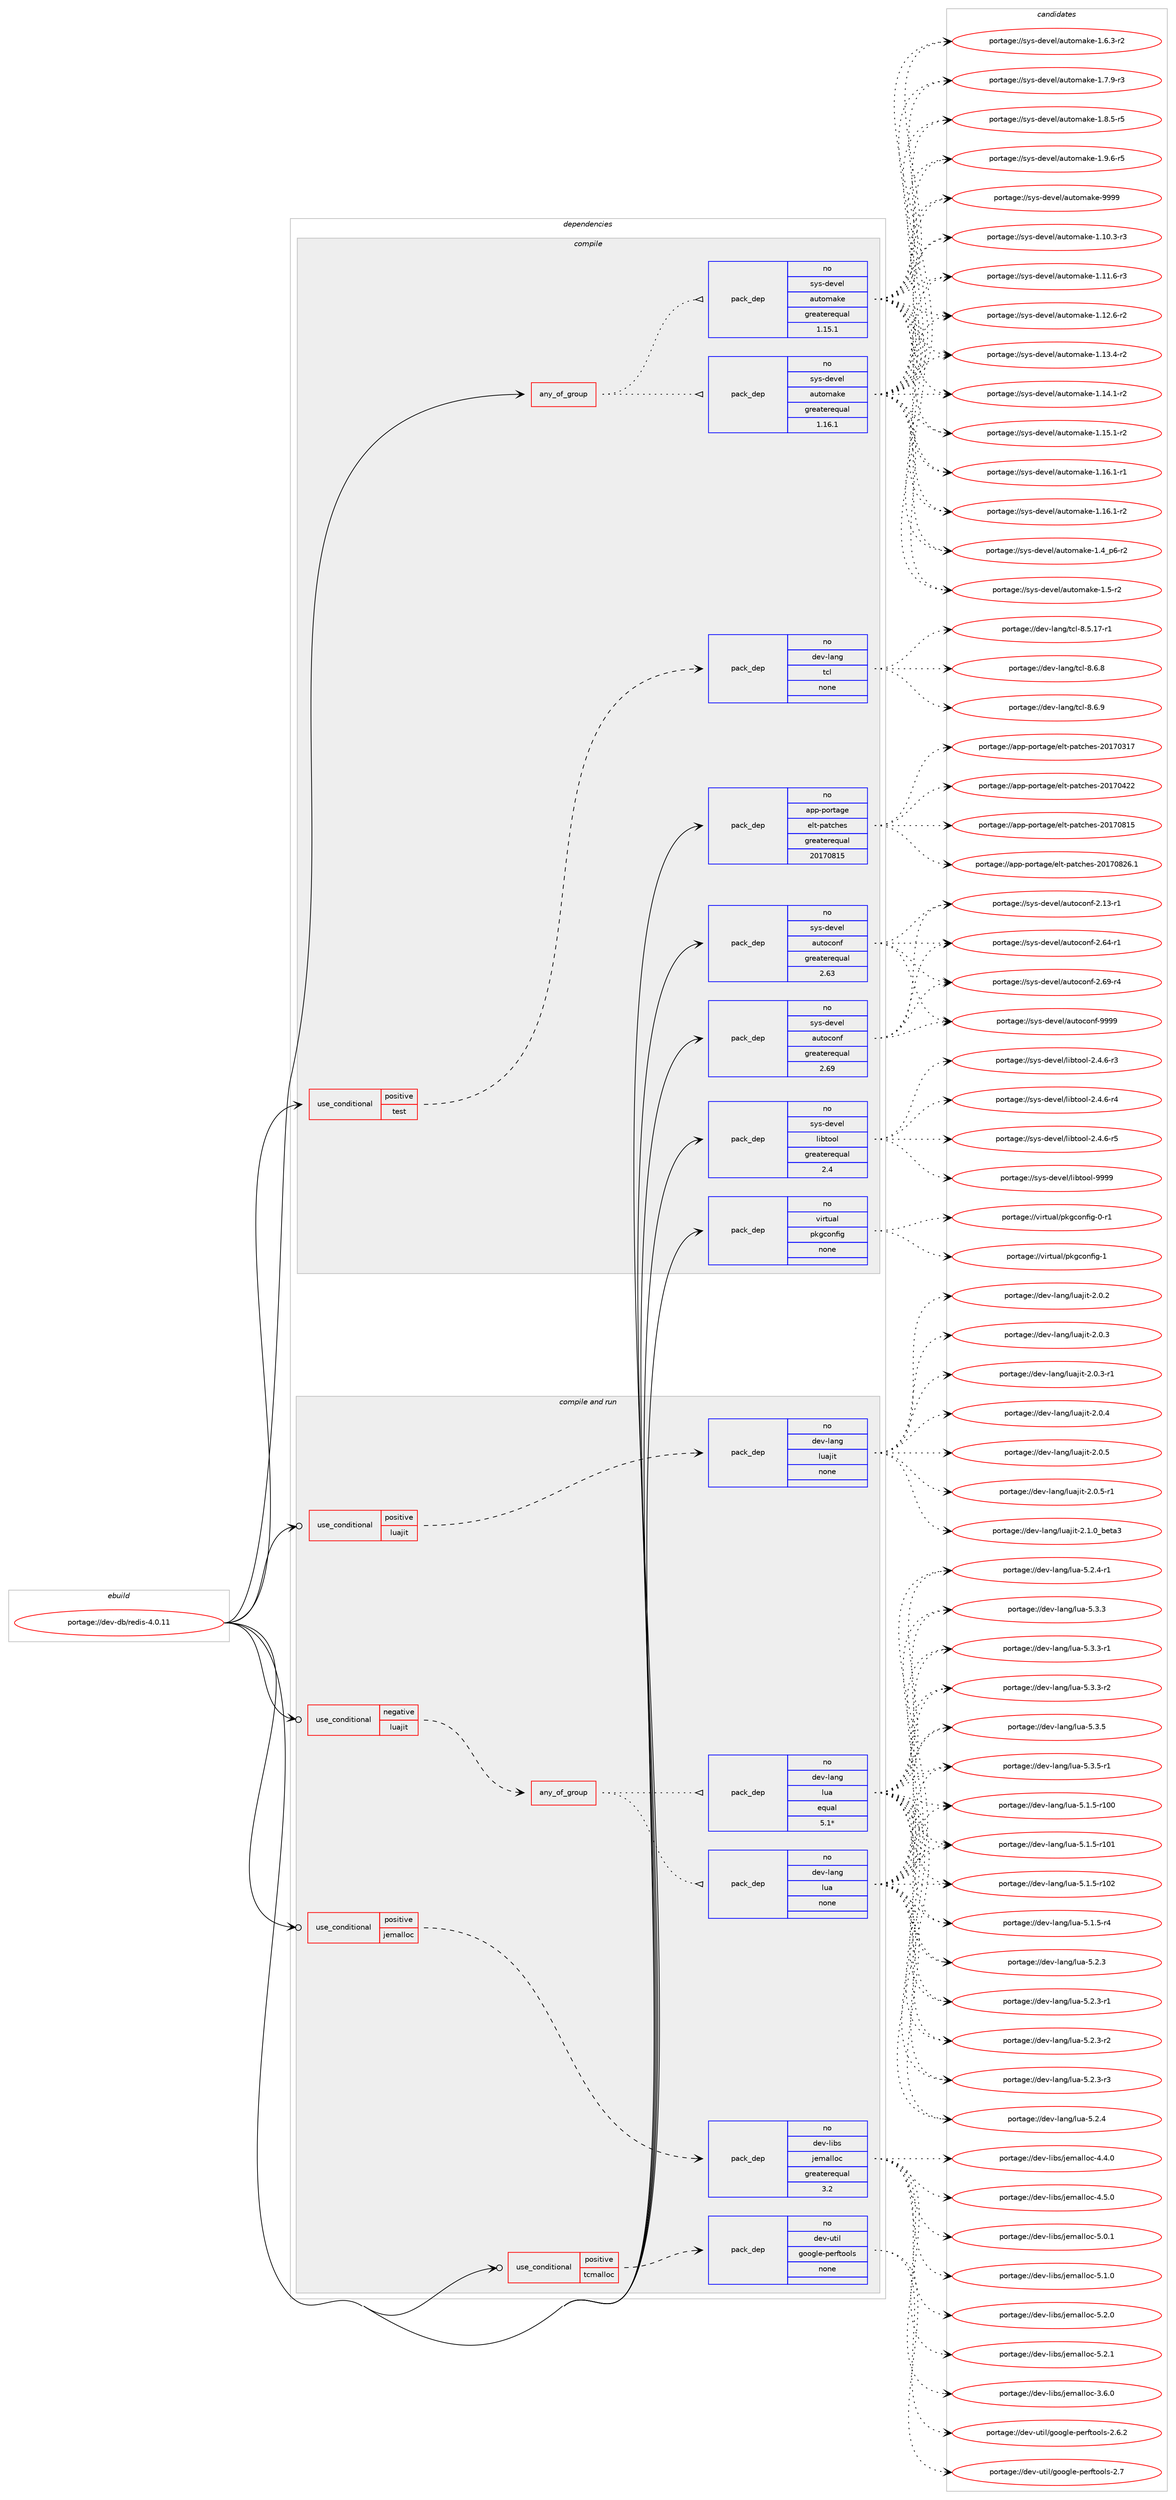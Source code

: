 digraph prolog {

# *************
# Graph options
# *************

newrank=true;
concentrate=true;
compound=true;
graph [rankdir=LR,fontname=Helvetica,fontsize=10,ranksep=1.5];#, ranksep=2.5, nodesep=0.2];
edge  [arrowhead=vee];
node  [fontname=Helvetica,fontsize=10];

# **********
# The ebuild
# **********

subgraph cluster_leftcol {
color=gray;
rank=same;
label=<<i>ebuild</i>>;
id [label="portage://dev-db/redis-4.0.11", color=red, width=4, href="../dev-db/redis-4.0.11.svg"];
}

# ****************
# The dependencies
# ****************

subgraph cluster_midcol {
color=gray;
label=<<i>dependencies</i>>;
subgraph cluster_compile {
fillcolor="#eeeeee";
style=filled;
label=<<i>compile</i>>;
subgraph any1225 {
dependency58645 [label=<<TABLE BORDER="0" CELLBORDER="1" CELLSPACING="0" CELLPADDING="4"><TR><TD CELLPADDING="10">any_of_group</TD></TR></TABLE>>, shape=none, color=red];subgraph pack43713 {
dependency58646 [label=<<TABLE BORDER="0" CELLBORDER="1" CELLSPACING="0" CELLPADDING="4" WIDTH="220"><TR><TD ROWSPAN="6" CELLPADDING="30">pack_dep</TD></TR><TR><TD WIDTH="110">no</TD></TR><TR><TD>sys-devel</TD></TR><TR><TD>automake</TD></TR><TR><TD>greaterequal</TD></TR><TR><TD>1.16.1</TD></TR></TABLE>>, shape=none, color=blue];
}
dependency58645:e -> dependency58646:w [weight=20,style="dotted",arrowhead="oinv"];
subgraph pack43714 {
dependency58647 [label=<<TABLE BORDER="0" CELLBORDER="1" CELLSPACING="0" CELLPADDING="4" WIDTH="220"><TR><TD ROWSPAN="6" CELLPADDING="30">pack_dep</TD></TR><TR><TD WIDTH="110">no</TD></TR><TR><TD>sys-devel</TD></TR><TR><TD>automake</TD></TR><TR><TD>greaterequal</TD></TR><TR><TD>1.15.1</TD></TR></TABLE>>, shape=none, color=blue];
}
dependency58645:e -> dependency58647:w [weight=20,style="dotted",arrowhead="oinv"];
}
id:e -> dependency58645:w [weight=20,style="solid",arrowhead="vee"];
subgraph cond13650 {
dependency58648 [label=<<TABLE BORDER="0" CELLBORDER="1" CELLSPACING="0" CELLPADDING="4"><TR><TD ROWSPAN="3" CELLPADDING="10">use_conditional</TD></TR><TR><TD>positive</TD></TR><TR><TD>test</TD></TR></TABLE>>, shape=none, color=red];
subgraph pack43715 {
dependency58649 [label=<<TABLE BORDER="0" CELLBORDER="1" CELLSPACING="0" CELLPADDING="4" WIDTH="220"><TR><TD ROWSPAN="6" CELLPADDING="30">pack_dep</TD></TR><TR><TD WIDTH="110">no</TD></TR><TR><TD>dev-lang</TD></TR><TR><TD>tcl</TD></TR><TR><TD>none</TD></TR><TR><TD></TD></TR></TABLE>>, shape=none, color=blue];
}
dependency58648:e -> dependency58649:w [weight=20,style="dashed",arrowhead="vee"];
}
id:e -> dependency58648:w [weight=20,style="solid",arrowhead="vee"];
subgraph pack43716 {
dependency58650 [label=<<TABLE BORDER="0" CELLBORDER="1" CELLSPACING="0" CELLPADDING="4" WIDTH="220"><TR><TD ROWSPAN="6" CELLPADDING="30">pack_dep</TD></TR><TR><TD WIDTH="110">no</TD></TR><TR><TD>app-portage</TD></TR><TR><TD>elt-patches</TD></TR><TR><TD>greaterequal</TD></TR><TR><TD>20170815</TD></TR></TABLE>>, shape=none, color=blue];
}
id:e -> dependency58650:w [weight=20,style="solid",arrowhead="vee"];
subgraph pack43717 {
dependency58651 [label=<<TABLE BORDER="0" CELLBORDER="1" CELLSPACING="0" CELLPADDING="4" WIDTH="220"><TR><TD ROWSPAN="6" CELLPADDING="30">pack_dep</TD></TR><TR><TD WIDTH="110">no</TD></TR><TR><TD>sys-devel</TD></TR><TR><TD>autoconf</TD></TR><TR><TD>greaterequal</TD></TR><TR><TD>2.63</TD></TR></TABLE>>, shape=none, color=blue];
}
id:e -> dependency58651:w [weight=20,style="solid",arrowhead="vee"];
subgraph pack43718 {
dependency58652 [label=<<TABLE BORDER="0" CELLBORDER="1" CELLSPACING="0" CELLPADDING="4" WIDTH="220"><TR><TD ROWSPAN="6" CELLPADDING="30">pack_dep</TD></TR><TR><TD WIDTH="110">no</TD></TR><TR><TD>sys-devel</TD></TR><TR><TD>autoconf</TD></TR><TR><TD>greaterequal</TD></TR><TR><TD>2.69</TD></TR></TABLE>>, shape=none, color=blue];
}
id:e -> dependency58652:w [weight=20,style="solid",arrowhead="vee"];
subgraph pack43719 {
dependency58653 [label=<<TABLE BORDER="0" CELLBORDER="1" CELLSPACING="0" CELLPADDING="4" WIDTH="220"><TR><TD ROWSPAN="6" CELLPADDING="30">pack_dep</TD></TR><TR><TD WIDTH="110">no</TD></TR><TR><TD>sys-devel</TD></TR><TR><TD>libtool</TD></TR><TR><TD>greaterequal</TD></TR><TR><TD>2.4</TD></TR></TABLE>>, shape=none, color=blue];
}
id:e -> dependency58653:w [weight=20,style="solid",arrowhead="vee"];
subgraph pack43720 {
dependency58654 [label=<<TABLE BORDER="0" CELLBORDER="1" CELLSPACING="0" CELLPADDING="4" WIDTH="220"><TR><TD ROWSPAN="6" CELLPADDING="30">pack_dep</TD></TR><TR><TD WIDTH="110">no</TD></TR><TR><TD>virtual</TD></TR><TR><TD>pkgconfig</TD></TR><TR><TD>none</TD></TR><TR><TD></TD></TR></TABLE>>, shape=none, color=blue];
}
id:e -> dependency58654:w [weight=20,style="solid",arrowhead="vee"];
}
subgraph cluster_compileandrun {
fillcolor="#eeeeee";
style=filled;
label=<<i>compile and run</i>>;
subgraph cond13651 {
dependency58655 [label=<<TABLE BORDER="0" CELLBORDER="1" CELLSPACING="0" CELLPADDING="4"><TR><TD ROWSPAN="3" CELLPADDING="10">use_conditional</TD></TR><TR><TD>negative</TD></TR><TR><TD>luajit</TD></TR></TABLE>>, shape=none, color=red];
subgraph any1226 {
dependency58656 [label=<<TABLE BORDER="0" CELLBORDER="1" CELLSPACING="0" CELLPADDING="4"><TR><TD CELLPADDING="10">any_of_group</TD></TR></TABLE>>, shape=none, color=red];subgraph pack43721 {
dependency58657 [label=<<TABLE BORDER="0" CELLBORDER="1" CELLSPACING="0" CELLPADDING="4" WIDTH="220"><TR><TD ROWSPAN="6" CELLPADDING="30">pack_dep</TD></TR><TR><TD WIDTH="110">no</TD></TR><TR><TD>dev-lang</TD></TR><TR><TD>lua</TD></TR><TR><TD>none</TD></TR><TR><TD></TD></TR></TABLE>>, shape=none, color=blue];
}
dependency58656:e -> dependency58657:w [weight=20,style="dotted",arrowhead="oinv"];
subgraph pack43722 {
dependency58658 [label=<<TABLE BORDER="0" CELLBORDER="1" CELLSPACING="0" CELLPADDING="4" WIDTH="220"><TR><TD ROWSPAN="6" CELLPADDING="30">pack_dep</TD></TR><TR><TD WIDTH="110">no</TD></TR><TR><TD>dev-lang</TD></TR><TR><TD>lua</TD></TR><TR><TD>equal</TD></TR><TR><TD>5.1*</TD></TR></TABLE>>, shape=none, color=blue];
}
dependency58656:e -> dependency58658:w [weight=20,style="dotted",arrowhead="oinv"];
}
dependency58655:e -> dependency58656:w [weight=20,style="dashed",arrowhead="vee"];
}
id:e -> dependency58655:w [weight=20,style="solid",arrowhead="odotvee"];
subgraph cond13652 {
dependency58659 [label=<<TABLE BORDER="0" CELLBORDER="1" CELLSPACING="0" CELLPADDING="4"><TR><TD ROWSPAN="3" CELLPADDING="10">use_conditional</TD></TR><TR><TD>positive</TD></TR><TR><TD>jemalloc</TD></TR></TABLE>>, shape=none, color=red];
subgraph pack43723 {
dependency58660 [label=<<TABLE BORDER="0" CELLBORDER="1" CELLSPACING="0" CELLPADDING="4" WIDTH="220"><TR><TD ROWSPAN="6" CELLPADDING="30">pack_dep</TD></TR><TR><TD WIDTH="110">no</TD></TR><TR><TD>dev-libs</TD></TR><TR><TD>jemalloc</TD></TR><TR><TD>greaterequal</TD></TR><TR><TD>3.2</TD></TR></TABLE>>, shape=none, color=blue];
}
dependency58659:e -> dependency58660:w [weight=20,style="dashed",arrowhead="vee"];
}
id:e -> dependency58659:w [weight=20,style="solid",arrowhead="odotvee"];
subgraph cond13653 {
dependency58661 [label=<<TABLE BORDER="0" CELLBORDER="1" CELLSPACING="0" CELLPADDING="4"><TR><TD ROWSPAN="3" CELLPADDING="10">use_conditional</TD></TR><TR><TD>positive</TD></TR><TR><TD>luajit</TD></TR></TABLE>>, shape=none, color=red];
subgraph pack43724 {
dependency58662 [label=<<TABLE BORDER="0" CELLBORDER="1" CELLSPACING="0" CELLPADDING="4" WIDTH="220"><TR><TD ROWSPAN="6" CELLPADDING="30">pack_dep</TD></TR><TR><TD WIDTH="110">no</TD></TR><TR><TD>dev-lang</TD></TR><TR><TD>luajit</TD></TR><TR><TD>none</TD></TR><TR><TD></TD></TR></TABLE>>, shape=none, color=blue];
}
dependency58661:e -> dependency58662:w [weight=20,style="dashed",arrowhead="vee"];
}
id:e -> dependency58661:w [weight=20,style="solid",arrowhead="odotvee"];
subgraph cond13654 {
dependency58663 [label=<<TABLE BORDER="0" CELLBORDER="1" CELLSPACING="0" CELLPADDING="4"><TR><TD ROWSPAN="3" CELLPADDING="10">use_conditional</TD></TR><TR><TD>positive</TD></TR><TR><TD>tcmalloc</TD></TR></TABLE>>, shape=none, color=red];
subgraph pack43725 {
dependency58664 [label=<<TABLE BORDER="0" CELLBORDER="1" CELLSPACING="0" CELLPADDING="4" WIDTH="220"><TR><TD ROWSPAN="6" CELLPADDING="30">pack_dep</TD></TR><TR><TD WIDTH="110">no</TD></TR><TR><TD>dev-util</TD></TR><TR><TD>google-perftools</TD></TR><TR><TD>none</TD></TR><TR><TD></TD></TR></TABLE>>, shape=none, color=blue];
}
dependency58663:e -> dependency58664:w [weight=20,style="dashed",arrowhead="vee"];
}
id:e -> dependency58663:w [weight=20,style="solid",arrowhead="odotvee"];
}
subgraph cluster_run {
fillcolor="#eeeeee";
style=filled;
label=<<i>run</i>>;
}
}

# **************
# The candidates
# **************

subgraph cluster_choices {
rank=same;
color=gray;
label=<<i>candidates</i>>;

subgraph choice43713 {
color=black;
nodesep=1;
choiceportage11512111545100101118101108479711711611110997107101454946494846514511451 [label="portage://sys-devel/automake-1.10.3-r3", color=red, width=4,href="../sys-devel/automake-1.10.3-r3.svg"];
choiceportage11512111545100101118101108479711711611110997107101454946494946544511451 [label="portage://sys-devel/automake-1.11.6-r3", color=red, width=4,href="../sys-devel/automake-1.11.6-r3.svg"];
choiceportage11512111545100101118101108479711711611110997107101454946495046544511450 [label="portage://sys-devel/automake-1.12.6-r2", color=red, width=4,href="../sys-devel/automake-1.12.6-r2.svg"];
choiceportage11512111545100101118101108479711711611110997107101454946495146524511450 [label="portage://sys-devel/automake-1.13.4-r2", color=red, width=4,href="../sys-devel/automake-1.13.4-r2.svg"];
choiceportage11512111545100101118101108479711711611110997107101454946495246494511450 [label="portage://sys-devel/automake-1.14.1-r2", color=red, width=4,href="../sys-devel/automake-1.14.1-r2.svg"];
choiceportage11512111545100101118101108479711711611110997107101454946495346494511450 [label="portage://sys-devel/automake-1.15.1-r2", color=red, width=4,href="../sys-devel/automake-1.15.1-r2.svg"];
choiceportage11512111545100101118101108479711711611110997107101454946495446494511449 [label="portage://sys-devel/automake-1.16.1-r1", color=red, width=4,href="../sys-devel/automake-1.16.1-r1.svg"];
choiceportage11512111545100101118101108479711711611110997107101454946495446494511450 [label="portage://sys-devel/automake-1.16.1-r2", color=red, width=4,href="../sys-devel/automake-1.16.1-r2.svg"];
choiceportage115121115451001011181011084797117116111109971071014549465295112544511450 [label="portage://sys-devel/automake-1.4_p6-r2", color=red, width=4,href="../sys-devel/automake-1.4_p6-r2.svg"];
choiceportage11512111545100101118101108479711711611110997107101454946534511450 [label="portage://sys-devel/automake-1.5-r2", color=red, width=4,href="../sys-devel/automake-1.5-r2.svg"];
choiceportage115121115451001011181011084797117116111109971071014549465446514511450 [label="portage://sys-devel/automake-1.6.3-r2", color=red, width=4,href="../sys-devel/automake-1.6.3-r2.svg"];
choiceportage115121115451001011181011084797117116111109971071014549465546574511451 [label="portage://sys-devel/automake-1.7.9-r3", color=red, width=4,href="../sys-devel/automake-1.7.9-r3.svg"];
choiceportage115121115451001011181011084797117116111109971071014549465646534511453 [label="portage://sys-devel/automake-1.8.5-r5", color=red, width=4,href="../sys-devel/automake-1.8.5-r5.svg"];
choiceportage115121115451001011181011084797117116111109971071014549465746544511453 [label="portage://sys-devel/automake-1.9.6-r5", color=red, width=4,href="../sys-devel/automake-1.9.6-r5.svg"];
choiceportage115121115451001011181011084797117116111109971071014557575757 [label="portage://sys-devel/automake-9999", color=red, width=4,href="../sys-devel/automake-9999.svg"];
dependency58646:e -> choiceportage11512111545100101118101108479711711611110997107101454946494846514511451:w [style=dotted,weight="100"];
dependency58646:e -> choiceportage11512111545100101118101108479711711611110997107101454946494946544511451:w [style=dotted,weight="100"];
dependency58646:e -> choiceportage11512111545100101118101108479711711611110997107101454946495046544511450:w [style=dotted,weight="100"];
dependency58646:e -> choiceportage11512111545100101118101108479711711611110997107101454946495146524511450:w [style=dotted,weight="100"];
dependency58646:e -> choiceportage11512111545100101118101108479711711611110997107101454946495246494511450:w [style=dotted,weight="100"];
dependency58646:e -> choiceportage11512111545100101118101108479711711611110997107101454946495346494511450:w [style=dotted,weight="100"];
dependency58646:e -> choiceportage11512111545100101118101108479711711611110997107101454946495446494511449:w [style=dotted,weight="100"];
dependency58646:e -> choiceportage11512111545100101118101108479711711611110997107101454946495446494511450:w [style=dotted,weight="100"];
dependency58646:e -> choiceportage115121115451001011181011084797117116111109971071014549465295112544511450:w [style=dotted,weight="100"];
dependency58646:e -> choiceportage11512111545100101118101108479711711611110997107101454946534511450:w [style=dotted,weight="100"];
dependency58646:e -> choiceportage115121115451001011181011084797117116111109971071014549465446514511450:w [style=dotted,weight="100"];
dependency58646:e -> choiceportage115121115451001011181011084797117116111109971071014549465546574511451:w [style=dotted,weight="100"];
dependency58646:e -> choiceportage115121115451001011181011084797117116111109971071014549465646534511453:w [style=dotted,weight="100"];
dependency58646:e -> choiceportage115121115451001011181011084797117116111109971071014549465746544511453:w [style=dotted,weight="100"];
dependency58646:e -> choiceportage115121115451001011181011084797117116111109971071014557575757:w [style=dotted,weight="100"];
}
subgraph choice43714 {
color=black;
nodesep=1;
choiceportage11512111545100101118101108479711711611110997107101454946494846514511451 [label="portage://sys-devel/automake-1.10.3-r3", color=red, width=4,href="../sys-devel/automake-1.10.3-r3.svg"];
choiceportage11512111545100101118101108479711711611110997107101454946494946544511451 [label="portage://sys-devel/automake-1.11.6-r3", color=red, width=4,href="../sys-devel/automake-1.11.6-r3.svg"];
choiceportage11512111545100101118101108479711711611110997107101454946495046544511450 [label="portage://sys-devel/automake-1.12.6-r2", color=red, width=4,href="../sys-devel/automake-1.12.6-r2.svg"];
choiceportage11512111545100101118101108479711711611110997107101454946495146524511450 [label="portage://sys-devel/automake-1.13.4-r2", color=red, width=4,href="../sys-devel/automake-1.13.4-r2.svg"];
choiceportage11512111545100101118101108479711711611110997107101454946495246494511450 [label="portage://sys-devel/automake-1.14.1-r2", color=red, width=4,href="../sys-devel/automake-1.14.1-r2.svg"];
choiceportage11512111545100101118101108479711711611110997107101454946495346494511450 [label="portage://sys-devel/automake-1.15.1-r2", color=red, width=4,href="../sys-devel/automake-1.15.1-r2.svg"];
choiceportage11512111545100101118101108479711711611110997107101454946495446494511449 [label="portage://sys-devel/automake-1.16.1-r1", color=red, width=4,href="../sys-devel/automake-1.16.1-r1.svg"];
choiceportage11512111545100101118101108479711711611110997107101454946495446494511450 [label="portage://sys-devel/automake-1.16.1-r2", color=red, width=4,href="../sys-devel/automake-1.16.1-r2.svg"];
choiceportage115121115451001011181011084797117116111109971071014549465295112544511450 [label="portage://sys-devel/automake-1.4_p6-r2", color=red, width=4,href="../sys-devel/automake-1.4_p6-r2.svg"];
choiceportage11512111545100101118101108479711711611110997107101454946534511450 [label="portage://sys-devel/automake-1.5-r2", color=red, width=4,href="../sys-devel/automake-1.5-r2.svg"];
choiceportage115121115451001011181011084797117116111109971071014549465446514511450 [label="portage://sys-devel/automake-1.6.3-r2", color=red, width=4,href="../sys-devel/automake-1.6.3-r2.svg"];
choiceportage115121115451001011181011084797117116111109971071014549465546574511451 [label="portage://sys-devel/automake-1.7.9-r3", color=red, width=4,href="../sys-devel/automake-1.7.9-r3.svg"];
choiceportage115121115451001011181011084797117116111109971071014549465646534511453 [label="portage://sys-devel/automake-1.8.5-r5", color=red, width=4,href="../sys-devel/automake-1.8.5-r5.svg"];
choiceportage115121115451001011181011084797117116111109971071014549465746544511453 [label="portage://sys-devel/automake-1.9.6-r5", color=red, width=4,href="../sys-devel/automake-1.9.6-r5.svg"];
choiceportage115121115451001011181011084797117116111109971071014557575757 [label="portage://sys-devel/automake-9999", color=red, width=4,href="../sys-devel/automake-9999.svg"];
dependency58647:e -> choiceportage11512111545100101118101108479711711611110997107101454946494846514511451:w [style=dotted,weight="100"];
dependency58647:e -> choiceportage11512111545100101118101108479711711611110997107101454946494946544511451:w [style=dotted,weight="100"];
dependency58647:e -> choiceportage11512111545100101118101108479711711611110997107101454946495046544511450:w [style=dotted,weight="100"];
dependency58647:e -> choiceportage11512111545100101118101108479711711611110997107101454946495146524511450:w [style=dotted,weight="100"];
dependency58647:e -> choiceportage11512111545100101118101108479711711611110997107101454946495246494511450:w [style=dotted,weight="100"];
dependency58647:e -> choiceportage11512111545100101118101108479711711611110997107101454946495346494511450:w [style=dotted,weight="100"];
dependency58647:e -> choiceportage11512111545100101118101108479711711611110997107101454946495446494511449:w [style=dotted,weight="100"];
dependency58647:e -> choiceportage11512111545100101118101108479711711611110997107101454946495446494511450:w [style=dotted,weight="100"];
dependency58647:e -> choiceportage115121115451001011181011084797117116111109971071014549465295112544511450:w [style=dotted,weight="100"];
dependency58647:e -> choiceportage11512111545100101118101108479711711611110997107101454946534511450:w [style=dotted,weight="100"];
dependency58647:e -> choiceportage115121115451001011181011084797117116111109971071014549465446514511450:w [style=dotted,weight="100"];
dependency58647:e -> choiceportage115121115451001011181011084797117116111109971071014549465546574511451:w [style=dotted,weight="100"];
dependency58647:e -> choiceportage115121115451001011181011084797117116111109971071014549465646534511453:w [style=dotted,weight="100"];
dependency58647:e -> choiceportage115121115451001011181011084797117116111109971071014549465746544511453:w [style=dotted,weight="100"];
dependency58647:e -> choiceportage115121115451001011181011084797117116111109971071014557575757:w [style=dotted,weight="100"];
}
subgraph choice43715 {
color=black;
nodesep=1;
choiceportage10010111845108971101034711699108455646534649554511449 [label="portage://dev-lang/tcl-8.5.17-r1", color=red, width=4,href="../dev-lang/tcl-8.5.17-r1.svg"];
choiceportage10010111845108971101034711699108455646544656 [label="portage://dev-lang/tcl-8.6.8", color=red, width=4,href="../dev-lang/tcl-8.6.8.svg"];
choiceportage10010111845108971101034711699108455646544657 [label="portage://dev-lang/tcl-8.6.9", color=red, width=4,href="../dev-lang/tcl-8.6.9.svg"];
dependency58649:e -> choiceportage10010111845108971101034711699108455646534649554511449:w [style=dotted,weight="100"];
dependency58649:e -> choiceportage10010111845108971101034711699108455646544656:w [style=dotted,weight="100"];
dependency58649:e -> choiceportage10010111845108971101034711699108455646544657:w [style=dotted,weight="100"];
}
subgraph choice43716 {
color=black;
nodesep=1;
choiceportage97112112451121111141169710310147101108116451129711699104101115455048495548514955 [label="portage://app-portage/elt-patches-20170317", color=red, width=4,href="../app-portage/elt-patches-20170317.svg"];
choiceportage97112112451121111141169710310147101108116451129711699104101115455048495548525050 [label="portage://app-portage/elt-patches-20170422", color=red, width=4,href="../app-portage/elt-patches-20170422.svg"];
choiceportage97112112451121111141169710310147101108116451129711699104101115455048495548564953 [label="portage://app-portage/elt-patches-20170815", color=red, width=4,href="../app-portage/elt-patches-20170815.svg"];
choiceportage971121124511211111411697103101471011081164511297116991041011154550484955485650544649 [label="portage://app-portage/elt-patches-20170826.1", color=red, width=4,href="../app-portage/elt-patches-20170826.1.svg"];
dependency58650:e -> choiceportage97112112451121111141169710310147101108116451129711699104101115455048495548514955:w [style=dotted,weight="100"];
dependency58650:e -> choiceportage97112112451121111141169710310147101108116451129711699104101115455048495548525050:w [style=dotted,weight="100"];
dependency58650:e -> choiceportage97112112451121111141169710310147101108116451129711699104101115455048495548564953:w [style=dotted,weight="100"];
dependency58650:e -> choiceportage971121124511211111411697103101471011081164511297116991041011154550484955485650544649:w [style=dotted,weight="100"];
}
subgraph choice43717 {
color=black;
nodesep=1;
choiceportage1151211154510010111810110847971171161119911111010245504649514511449 [label="portage://sys-devel/autoconf-2.13-r1", color=red, width=4,href="../sys-devel/autoconf-2.13-r1.svg"];
choiceportage1151211154510010111810110847971171161119911111010245504654524511449 [label="portage://sys-devel/autoconf-2.64-r1", color=red, width=4,href="../sys-devel/autoconf-2.64-r1.svg"];
choiceportage1151211154510010111810110847971171161119911111010245504654574511452 [label="portage://sys-devel/autoconf-2.69-r4", color=red, width=4,href="../sys-devel/autoconf-2.69-r4.svg"];
choiceportage115121115451001011181011084797117116111991111101024557575757 [label="portage://sys-devel/autoconf-9999", color=red, width=4,href="../sys-devel/autoconf-9999.svg"];
dependency58651:e -> choiceportage1151211154510010111810110847971171161119911111010245504649514511449:w [style=dotted,weight="100"];
dependency58651:e -> choiceportage1151211154510010111810110847971171161119911111010245504654524511449:w [style=dotted,weight="100"];
dependency58651:e -> choiceportage1151211154510010111810110847971171161119911111010245504654574511452:w [style=dotted,weight="100"];
dependency58651:e -> choiceportage115121115451001011181011084797117116111991111101024557575757:w [style=dotted,weight="100"];
}
subgraph choice43718 {
color=black;
nodesep=1;
choiceportage1151211154510010111810110847971171161119911111010245504649514511449 [label="portage://sys-devel/autoconf-2.13-r1", color=red, width=4,href="../sys-devel/autoconf-2.13-r1.svg"];
choiceportage1151211154510010111810110847971171161119911111010245504654524511449 [label="portage://sys-devel/autoconf-2.64-r1", color=red, width=4,href="../sys-devel/autoconf-2.64-r1.svg"];
choiceportage1151211154510010111810110847971171161119911111010245504654574511452 [label="portage://sys-devel/autoconf-2.69-r4", color=red, width=4,href="../sys-devel/autoconf-2.69-r4.svg"];
choiceportage115121115451001011181011084797117116111991111101024557575757 [label="portage://sys-devel/autoconf-9999", color=red, width=4,href="../sys-devel/autoconf-9999.svg"];
dependency58652:e -> choiceportage1151211154510010111810110847971171161119911111010245504649514511449:w [style=dotted,weight="100"];
dependency58652:e -> choiceportage1151211154510010111810110847971171161119911111010245504654524511449:w [style=dotted,weight="100"];
dependency58652:e -> choiceportage1151211154510010111810110847971171161119911111010245504654574511452:w [style=dotted,weight="100"];
dependency58652:e -> choiceportage115121115451001011181011084797117116111991111101024557575757:w [style=dotted,weight="100"];
}
subgraph choice43719 {
color=black;
nodesep=1;
choiceportage1151211154510010111810110847108105981161111111084550465246544511451 [label="portage://sys-devel/libtool-2.4.6-r3", color=red, width=4,href="../sys-devel/libtool-2.4.6-r3.svg"];
choiceportage1151211154510010111810110847108105981161111111084550465246544511452 [label="portage://sys-devel/libtool-2.4.6-r4", color=red, width=4,href="../sys-devel/libtool-2.4.6-r4.svg"];
choiceportage1151211154510010111810110847108105981161111111084550465246544511453 [label="portage://sys-devel/libtool-2.4.6-r5", color=red, width=4,href="../sys-devel/libtool-2.4.6-r5.svg"];
choiceportage1151211154510010111810110847108105981161111111084557575757 [label="portage://sys-devel/libtool-9999", color=red, width=4,href="../sys-devel/libtool-9999.svg"];
dependency58653:e -> choiceportage1151211154510010111810110847108105981161111111084550465246544511451:w [style=dotted,weight="100"];
dependency58653:e -> choiceportage1151211154510010111810110847108105981161111111084550465246544511452:w [style=dotted,weight="100"];
dependency58653:e -> choiceportage1151211154510010111810110847108105981161111111084550465246544511453:w [style=dotted,weight="100"];
dependency58653:e -> choiceportage1151211154510010111810110847108105981161111111084557575757:w [style=dotted,weight="100"];
}
subgraph choice43720 {
color=black;
nodesep=1;
choiceportage11810511411611797108471121071039911111010210510345484511449 [label="portage://virtual/pkgconfig-0-r1", color=red, width=4,href="../virtual/pkgconfig-0-r1.svg"];
choiceportage1181051141161179710847112107103991111101021051034549 [label="portage://virtual/pkgconfig-1", color=red, width=4,href="../virtual/pkgconfig-1.svg"];
dependency58654:e -> choiceportage11810511411611797108471121071039911111010210510345484511449:w [style=dotted,weight="100"];
dependency58654:e -> choiceportage1181051141161179710847112107103991111101021051034549:w [style=dotted,weight="100"];
}
subgraph choice43721 {
color=black;
nodesep=1;
choiceportage1001011184510897110103471081179745534649465345114494848 [label="portage://dev-lang/lua-5.1.5-r100", color=red, width=4,href="../dev-lang/lua-5.1.5-r100.svg"];
choiceportage1001011184510897110103471081179745534649465345114494849 [label="portage://dev-lang/lua-5.1.5-r101", color=red, width=4,href="../dev-lang/lua-5.1.5-r101.svg"];
choiceportage1001011184510897110103471081179745534649465345114494850 [label="portage://dev-lang/lua-5.1.5-r102", color=red, width=4,href="../dev-lang/lua-5.1.5-r102.svg"];
choiceportage100101118451089711010347108117974553464946534511452 [label="portage://dev-lang/lua-5.1.5-r4", color=red, width=4,href="../dev-lang/lua-5.1.5-r4.svg"];
choiceportage10010111845108971101034710811797455346504651 [label="portage://dev-lang/lua-5.2.3", color=red, width=4,href="../dev-lang/lua-5.2.3.svg"];
choiceportage100101118451089711010347108117974553465046514511449 [label="portage://dev-lang/lua-5.2.3-r1", color=red, width=4,href="../dev-lang/lua-5.2.3-r1.svg"];
choiceportage100101118451089711010347108117974553465046514511450 [label="portage://dev-lang/lua-5.2.3-r2", color=red, width=4,href="../dev-lang/lua-5.2.3-r2.svg"];
choiceportage100101118451089711010347108117974553465046514511451 [label="portage://dev-lang/lua-5.2.3-r3", color=red, width=4,href="../dev-lang/lua-5.2.3-r3.svg"];
choiceportage10010111845108971101034710811797455346504652 [label="portage://dev-lang/lua-5.2.4", color=red, width=4,href="../dev-lang/lua-5.2.4.svg"];
choiceportage100101118451089711010347108117974553465046524511449 [label="portage://dev-lang/lua-5.2.4-r1", color=red, width=4,href="../dev-lang/lua-5.2.4-r1.svg"];
choiceportage10010111845108971101034710811797455346514651 [label="portage://dev-lang/lua-5.3.3", color=red, width=4,href="../dev-lang/lua-5.3.3.svg"];
choiceportage100101118451089711010347108117974553465146514511449 [label="portage://dev-lang/lua-5.3.3-r1", color=red, width=4,href="../dev-lang/lua-5.3.3-r1.svg"];
choiceportage100101118451089711010347108117974553465146514511450 [label="portage://dev-lang/lua-5.3.3-r2", color=red, width=4,href="../dev-lang/lua-5.3.3-r2.svg"];
choiceportage10010111845108971101034710811797455346514653 [label="portage://dev-lang/lua-5.3.5", color=red, width=4,href="../dev-lang/lua-5.3.5.svg"];
choiceportage100101118451089711010347108117974553465146534511449 [label="portage://dev-lang/lua-5.3.5-r1", color=red, width=4,href="../dev-lang/lua-5.3.5-r1.svg"];
dependency58657:e -> choiceportage1001011184510897110103471081179745534649465345114494848:w [style=dotted,weight="100"];
dependency58657:e -> choiceportage1001011184510897110103471081179745534649465345114494849:w [style=dotted,weight="100"];
dependency58657:e -> choiceportage1001011184510897110103471081179745534649465345114494850:w [style=dotted,weight="100"];
dependency58657:e -> choiceportage100101118451089711010347108117974553464946534511452:w [style=dotted,weight="100"];
dependency58657:e -> choiceportage10010111845108971101034710811797455346504651:w [style=dotted,weight="100"];
dependency58657:e -> choiceportage100101118451089711010347108117974553465046514511449:w [style=dotted,weight="100"];
dependency58657:e -> choiceportage100101118451089711010347108117974553465046514511450:w [style=dotted,weight="100"];
dependency58657:e -> choiceportage100101118451089711010347108117974553465046514511451:w [style=dotted,weight="100"];
dependency58657:e -> choiceportage10010111845108971101034710811797455346504652:w [style=dotted,weight="100"];
dependency58657:e -> choiceportage100101118451089711010347108117974553465046524511449:w [style=dotted,weight="100"];
dependency58657:e -> choiceportage10010111845108971101034710811797455346514651:w [style=dotted,weight="100"];
dependency58657:e -> choiceportage100101118451089711010347108117974553465146514511449:w [style=dotted,weight="100"];
dependency58657:e -> choiceportage100101118451089711010347108117974553465146514511450:w [style=dotted,weight="100"];
dependency58657:e -> choiceportage10010111845108971101034710811797455346514653:w [style=dotted,weight="100"];
dependency58657:e -> choiceportage100101118451089711010347108117974553465146534511449:w [style=dotted,weight="100"];
}
subgraph choice43722 {
color=black;
nodesep=1;
choiceportage1001011184510897110103471081179745534649465345114494848 [label="portage://dev-lang/lua-5.1.5-r100", color=red, width=4,href="../dev-lang/lua-5.1.5-r100.svg"];
choiceportage1001011184510897110103471081179745534649465345114494849 [label="portage://dev-lang/lua-5.1.5-r101", color=red, width=4,href="../dev-lang/lua-5.1.5-r101.svg"];
choiceportage1001011184510897110103471081179745534649465345114494850 [label="portage://dev-lang/lua-5.1.5-r102", color=red, width=4,href="../dev-lang/lua-5.1.5-r102.svg"];
choiceportage100101118451089711010347108117974553464946534511452 [label="portage://dev-lang/lua-5.1.5-r4", color=red, width=4,href="../dev-lang/lua-5.1.5-r4.svg"];
choiceportage10010111845108971101034710811797455346504651 [label="portage://dev-lang/lua-5.2.3", color=red, width=4,href="../dev-lang/lua-5.2.3.svg"];
choiceportage100101118451089711010347108117974553465046514511449 [label="portage://dev-lang/lua-5.2.3-r1", color=red, width=4,href="../dev-lang/lua-5.2.3-r1.svg"];
choiceportage100101118451089711010347108117974553465046514511450 [label="portage://dev-lang/lua-5.2.3-r2", color=red, width=4,href="../dev-lang/lua-5.2.3-r2.svg"];
choiceportage100101118451089711010347108117974553465046514511451 [label="portage://dev-lang/lua-5.2.3-r3", color=red, width=4,href="../dev-lang/lua-5.2.3-r3.svg"];
choiceportage10010111845108971101034710811797455346504652 [label="portage://dev-lang/lua-5.2.4", color=red, width=4,href="../dev-lang/lua-5.2.4.svg"];
choiceportage100101118451089711010347108117974553465046524511449 [label="portage://dev-lang/lua-5.2.4-r1", color=red, width=4,href="../dev-lang/lua-5.2.4-r1.svg"];
choiceportage10010111845108971101034710811797455346514651 [label="portage://dev-lang/lua-5.3.3", color=red, width=4,href="../dev-lang/lua-5.3.3.svg"];
choiceportage100101118451089711010347108117974553465146514511449 [label="portage://dev-lang/lua-5.3.3-r1", color=red, width=4,href="../dev-lang/lua-5.3.3-r1.svg"];
choiceportage100101118451089711010347108117974553465146514511450 [label="portage://dev-lang/lua-5.3.3-r2", color=red, width=4,href="../dev-lang/lua-5.3.3-r2.svg"];
choiceportage10010111845108971101034710811797455346514653 [label="portage://dev-lang/lua-5.3.5", color=red, width=4,href="../dev-lang/lua-5.3.5.svg"];
choiceportage100101118451089711010347108117974553465146534511449 [label="portage://dev-lang/lua-5.3.5-r1", color=red, width=4,href="../dev-lang/lua-5.3.5-r1.svg"];
dependency58658:e -> choiceportage1001011184510897110103471081179745534649465345114494848:w [style=dotted,weight="100"];
dependency58658:e -> choiceportage1001011184510897110103471081179745534649465345114494849:w [style=dotted,weight="100"];
dependency58658:e -> choiceportage1001011184510897110103471081179745534649465345114494850:w [style=dotted,weight="100"];
dependency58658:e -> choiceportage100101118451089711010347108117974553464946534511452:w [style=dotted,weight="100"];
dependency58658:e -> choiceportage10010111845108971101034710811797455346504651:w [style=dotted,weight="100"];
dependency58658:e -> choiceportage100101118451089711010347108117974553465046514511449:w [style=dotted,weight="100"];
dependency58658:e -> choiceportage100101118451089711010347108117974553465046514511450:w [style=dotted,weight="100"];
dependency58658:e -> choiceportage100101118451089711010347108117974553465046514511451:w [style=dotted,weight="100"];
dependency58658:e -> choiceportage10010111845108971101034710811797455346504652:w [style=dotted,weight="100"];
dependency58658:e -> choiceportage100101118451089711010347108117974553465046524511449:w [style=dotted,weight="100"];
dependency58658:e -> choiceportage10010111845108971101034710811797455346514651:w [style=dotted,weight="100"];
dependency58658:e -> choiceportage100101118451089711010347108117974553465146514511449:w [style=dotted,weight="100"];
dependency58658:e -> choiceportage100101118451089711010347108117974553465146514511450:w [style=dotted,weight="100"];
dependency58658:e -> choiceportage10010111845108971101034710811797455346514653:w [style=dotted,weight="100"];
dependency58658:e -> choiceportage100101118451089711010347108117974553465146534511449:w [style=dotted,weight="100"];
}
subgraph choice43723 {
color=black;
nodesep=1;
choiceportage1001011184510810598115471061011099710810811199455146544648 [label="portage://dev-libs/jemalloc-3.6.0", color=red, width=4,href="../dev-libs/jemalloc-3.6.0.svg"];
choiceportage1001011184510810598115471061011099710810811199455246524648 [label="portage://dev-libs/jemalloc-4.4.0", color=red, width=4,href="../dev-libs/jemalloc-4.4.0.svg"];
choiceportage1001011184510810598115471061011099710810811199455246534648 [label="portage://dev-libs/jemalloc-4.5.0", color=red, width=4,href="../dev-libs/jemalloc-4.5.0.svg"];
choiceportage1001011184510810598115471061011099710810811199455346484649 [label="portage://dev-libs/jemalloc-5.0.1", color=red, width=4,href="../dev-libs/jemalloc-5.0.1.svg"];
choiceportage1001011184510810598115471061011099710810811199455346494648 [label="portage://dev-libs/jemalloc-5.1.0", color=red, width=4,href="../dev-libs/jemalloc-5.1.0.svg"];
choiceportage1001011184510810598115471061011099710810811199455346504648 [label="portage://dev-libs/jemalloc-5.2.0", color=red, width=4,href="../dev-libs/jemalloc-5.2.0.svg"];
choiceportage1001011184510810598115471061011099710810811199455346504649 [label="portage://dev-libs/jemalloc-5.2.1", color=red, width=4,href="../dev-libs/jemalloc-5.2.1.svg"];
dependency58660:e -> choiceportage1001011184510810598115471061011099710810811199455146544648:w [style=dotted,weight="100"];
dependency58660:e -> choiceportage1001011184510810598115471061011099710810811199455246524648:w [style=dotted,weight="100"];
dependency58660:e -> choiceportage1001011184510810598115471061011099710810811199455246534648:w [style=dotted,weight="100"];
dependency58660:e -> choiceportage1001011184510810598115471061011099710810811199455346484649:w [style=dotted,weight="100"];
dependency58660:e -> choiceportage1001011184510810598115471061011099710810811199455346494648:w [style=dotted,weight="100"];
dependency58660:e -> choiceportage1001011184510810598115471061011099710810811199455346504648:w [style=dotted,weight="100"];
dependency58660:e -> choiceportage1001011184510810598115471061011099710810811199455346504649:w [style=dotted,weight="100"];
}
subgraph choice43724 {
color=black;
nodesep=1;
choiceportage10010111845108971101034710811797106105116455046484650 [label="portage://dev-lang/luajit-2.0.2", color=red, width=4,href="../dev-lang/luajit-2.0.2.svg"];
choiceportage10010111845108971101034710811797106105116455046484651 [label="portage://dev-lang/luajit-2.0.3", color=red, width=4,href="../dev-lang/luajit-2.0.3.svg"];
choiceportage100101118451089711010347108117971061051164550464846514511449 [label="portage://dev-lang/luajit-2.0.3-r1", color=red, width=4,href="../dev-lang/luajit-2.0.3-r1.svg"];
choiceportage10010111845108971101034710811797106105116455046484652 [label="portage://dev-lang/luajit-2.0.4", color=red, width=4,href="../dev-lang/luajit-2.0.4.svg"];
choiceportage10010111845108971101034710811797106105116455046484653 [label="portage://dev-lang/luajit-2.0.5", color=red, width=4,href="../dev-lang/luajit-2.0.5.svg"];
choiceportage100101118451089711010347108117971061051164550464846534511449 [label="portage://dev-lang/luajit-2.0.5-r1", color=red, width=4,href="../dev-lang/luajit-2.0.5-r1.svg"];
choiceportage1001011184510897110103471081179710610511645504649464895981011169751 [label="portage://dev-lang/luajit-2.1.0_beta3", color=red, width=4,href="../dev-lang/luajit-2.1.0_beta3.svg"];
dependency58662:e -> choiceportage10010111845108971101034710811797106105116455046484650:w [style=dotted,weight="100"];
dependency58662:e -> choiceportage10010111845108971101034710811797106105116455046484651:w [style=dotted,weight="100"];
dependency58662:e -> choiceportage100101118451089711010347108117971061051164550464846514511449:w [style=dotted,weight="100"];
dependency58662:e -> choiceportage10010111845108971101034710811797106105116455046484652:w [style=dotted,weight="100"];
dependency58662:e -> choiceportage10010111845108971101034710811797106105116455046484653:w [style=dotted,weight="100"];
dependency58662:e -> choiceportage100101118451089711010347108117971061051164550464846534511449:w [style=dotted,weight="100"];
dependency58662:e -> choiceportage1001011184510897110103471081179710610511645504649464895981011169751:w [style=dotted,weight="100"];
}
subgraph choice43725 {
color=black;
nodesep=1;
choiceportage100101118451171161051084710311111110310810145112101114102116111111108115455046544650 [label="portage://dev-util/google-perftools-2.6.2", color=red, width=4,href="../dev-util/google-perftools-2.6.2.svg"];
choiceportage10010111845117116105108471031111111031081014511210111410211611111110811545504655 [label="portage://dev-util/google-perftools-2.7", color=red, width=4,href="../dev-util/google-perftools-2.7.svg"];
dependency58664:e -> choiceportage100101118451171161051084710311111110310810145112101114102116111111108115455046544650:w [style=dotted,weight="100"];
dependency58664:e -> choiceportage10010111845117116105108471031111111031081014511210111410211611111110811545504655:w [style=dotted,weight="100"];
}
}

}
